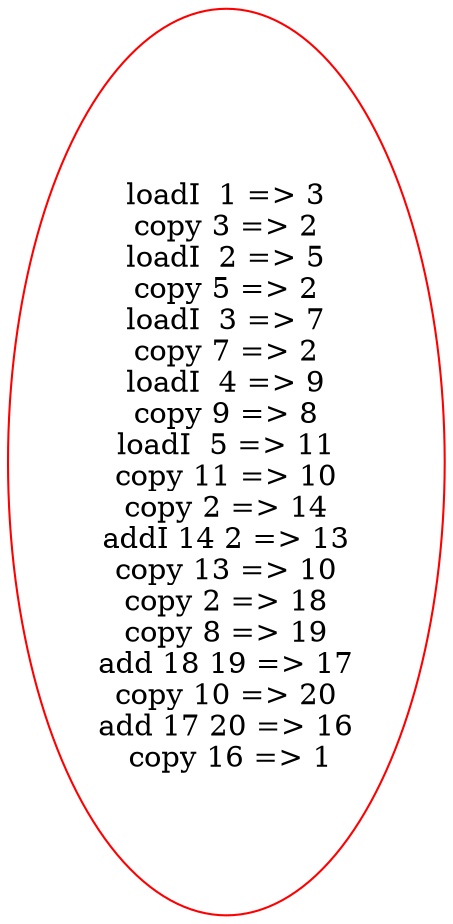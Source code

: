 digraph G {
  // Entry node
  0 [shape=ellipse, color=green];
  // Exit node
  0 [shape=ellipse, color=red];
  0 [label=" \n loadI  1 => 3 \n copy 3 => 2 \n loadI  2 => 5 \n copy 5 => 2 \n loadI  3 => 7 \n copy 7 => 2 \n loadI  4 => 9 \n copy 9 => 8 \n loadI  5 => 11 \n copy 11 => 10 \n copy 2 => 14 \n addI 14 2 => 13 \n copy 13 => 10 \n copy 2 => 18 \n copy 8 => 19 \n add 18 19 => 17 \n copy 10 => 20 \n add 17 20 => 16 \n copy 16 => 1"];
}
